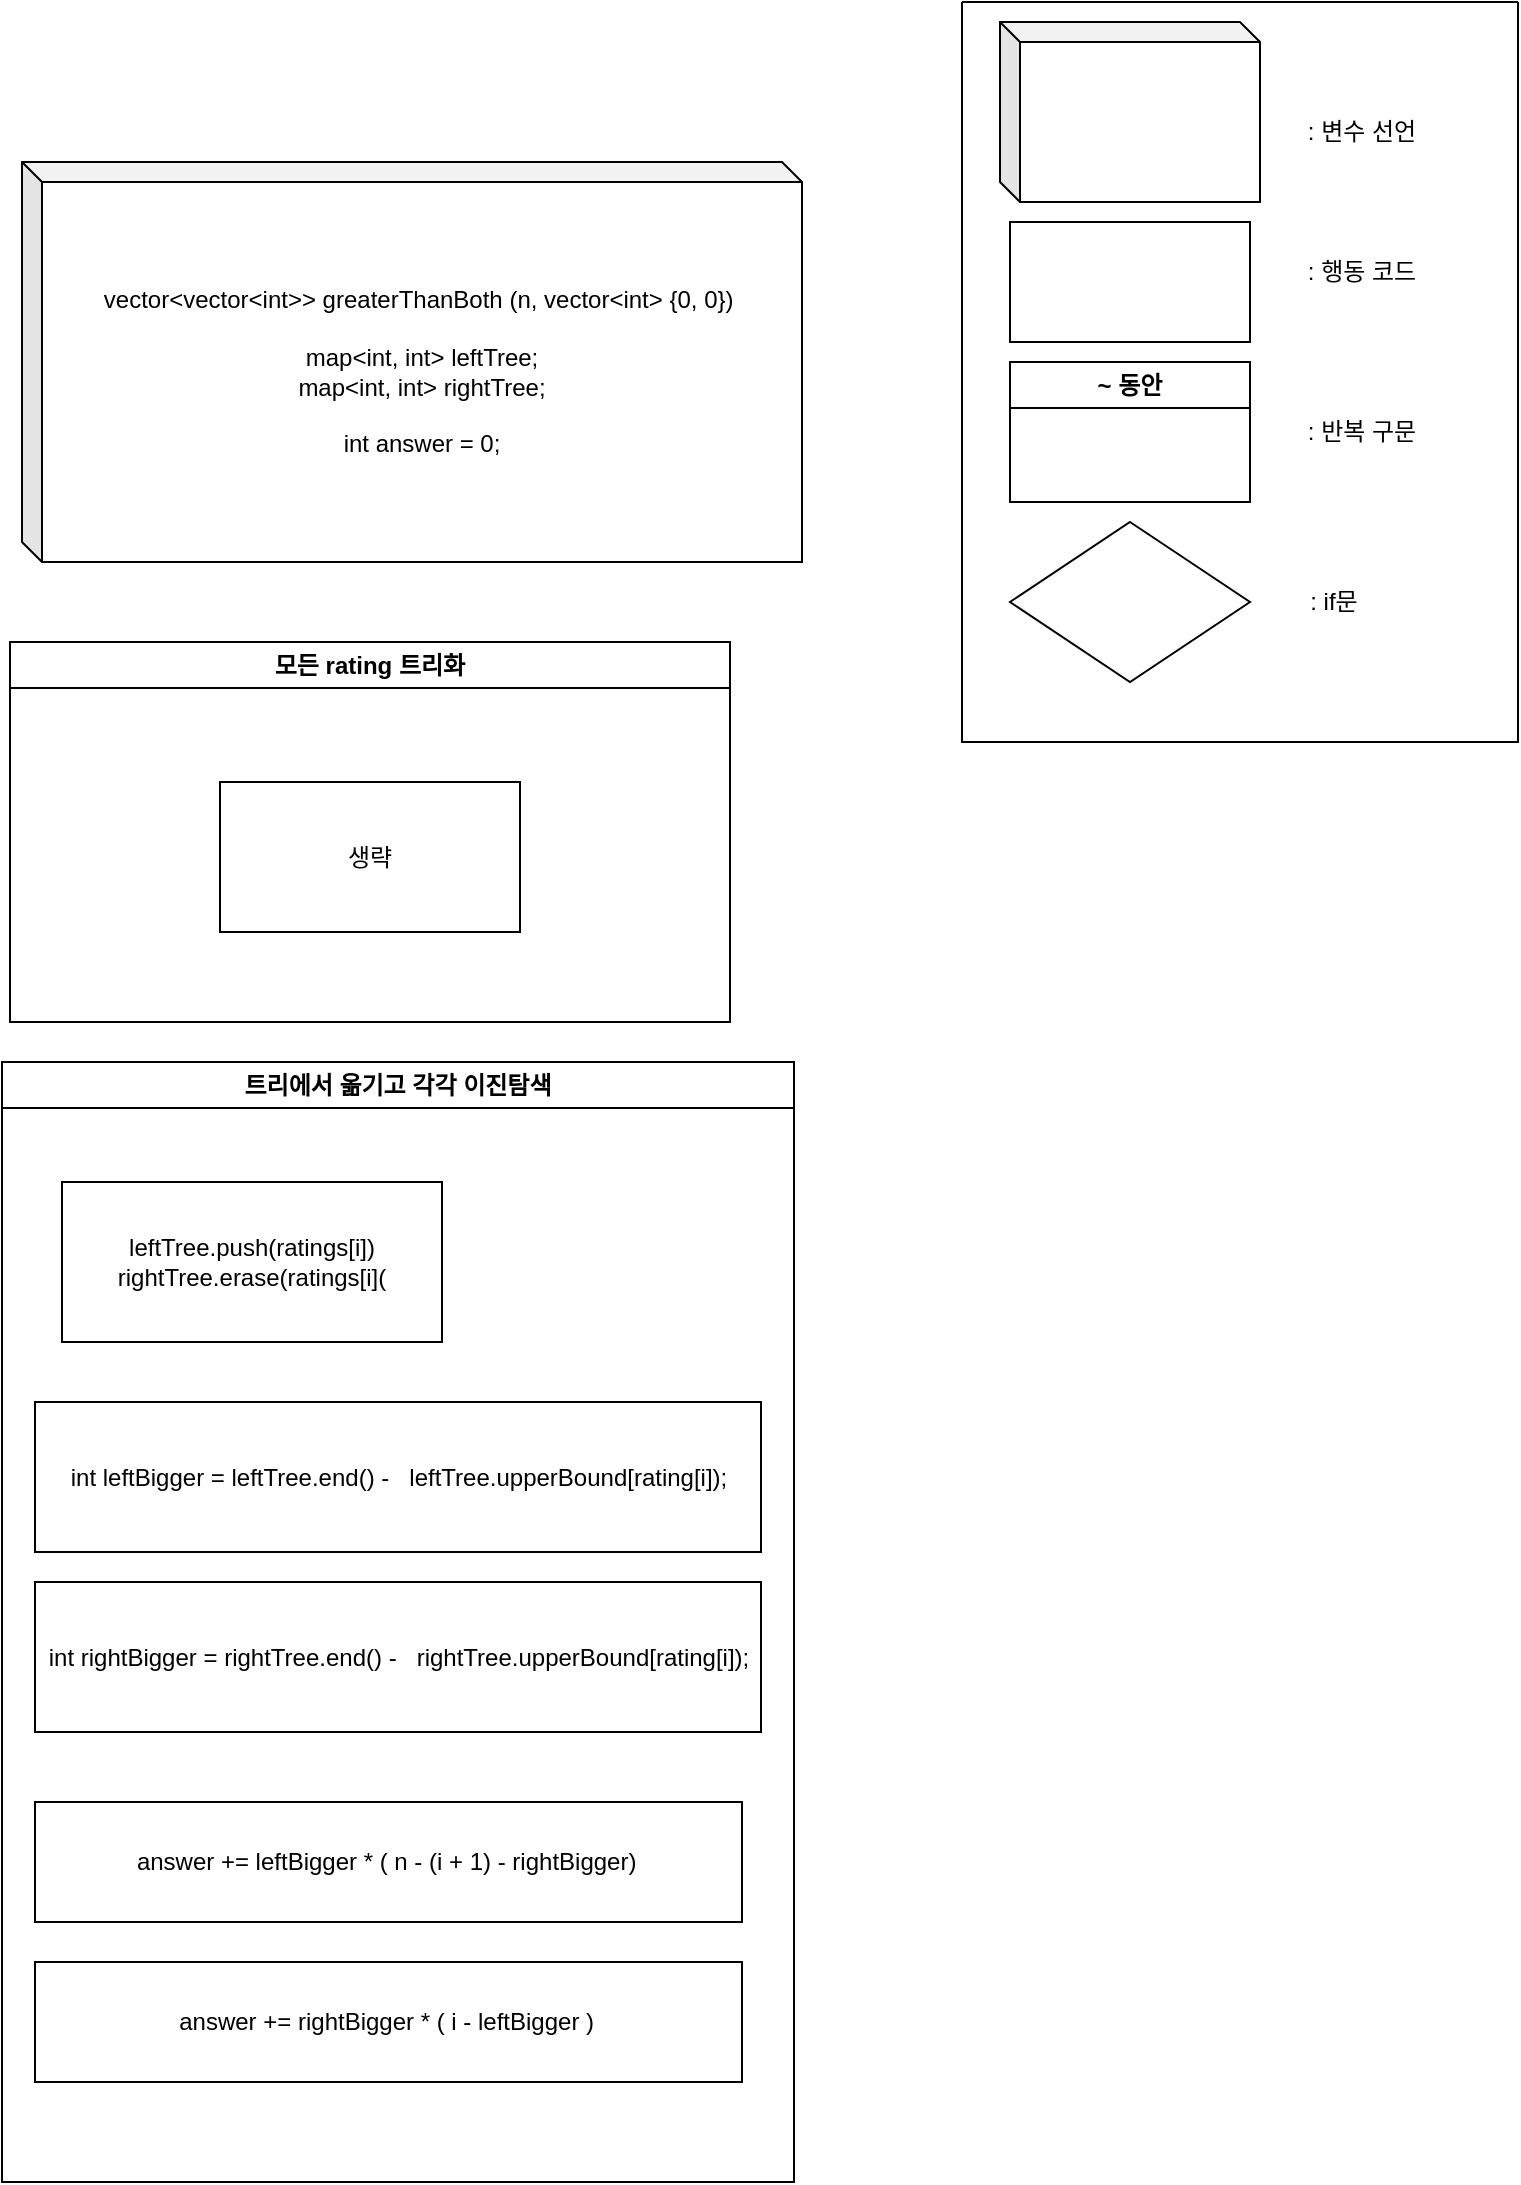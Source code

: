 <mxfile version="22.1.16" type="device">
  <diagram name="페이지-1" id="jGXqSnOzBgXEeUfqGWCp">
    <mxGraphModel dx="1660" dy="893" grid="1" gridSize="10" guides="1" tooltips="1" connect="1" arrows="1" fold="1" page="1" pageScale="1" pageWidth="827" pageHeight="1169" math="0" shadow="0">
      <root>
        <mxCell id="0" />
        <mxCell id="1" parent="0" />
        <mxCell id="ILIZZcfDt6ooHEabCgoL-2" value="" style="swimlane;startSize=0;" vertex="1" parent="1">
          <mxGeometry x="530" y="20" width="278" height="370" as="geometry" />
        </mxCell>
        <mxCell id="ILIZZcfDt6ooHEabCgoL-3" value=": 변수 선언" style="text;html=1;align=center;verticalAlign=middle;whiteSpace=wrap;rounded=0;" vertex="1" parent="ILIZZcfDt6ooHEabCgoL-2">
          <mxGeometry x="170" y="50" width="60" height="30" as="geometry" />
        </mxCell>
        <mxCell id="ILIZZcfDt6ooHEabCgoL-4" value="" style="rounded=0;whiteSpace=wrap;html=1;" vertex="1" parent="ILIZZcfDt6ooHEabCgoL-2">
          <mxGeometry x="24" y="110" width="120" height="60" as="geometry" />
        </mxCell>
        <mxCell id="ILIZZcfDt6ooHEabCgoL-5" value=": 행동 코드" style="text;html=1;align=center;verticalAlign=middle;whiteSpace=wrap;rounded=0;" vertex="1" parent="ILIZZcfDt6ooHEabCgoL-2">
          <mxGeometry x="170" y="120" width="60" height="30" as="geometry" />
        </mxCell>
        <mxCell id="ILIZZcfDt6ooHEabCgoL-6" value="~ 동안" style="swimlane;whiteSpace=wrap;html=1;" vertex="1" parent="ILIZZcfDt6ooHEabCgoL-2">
          <mxGeometry x="24" y="180" width="120" height="70" as="geometry" />
        </mxCell>
        <mxCell id="ILIZZcfDt6ooHEabCgoL-7" value=": 반복 구문" style="text;html=1;align=center;verticalAlign=middle;whiteSpace=wrap;rounded=0;" vertex="1" parent="ILIZZcfDt6ooHEabCgoL-2">
          <mxGeometry x="170" y="200" width="60" height="30" as="geometry" />
        </mxCell>
        <mxCell id="ILIZZcfDt6ooHEabCgoL-8" value="" style="rhombus;whiteSpace=wrap;html=1;" vertex="1" parent="ILIZZcfDt6ooHEabCgoL-2">
          <mxGeometry x="24" y="260" width="120" height="80" as="geometry" />
        </mxCell>
        <mxCell id="ILIZZcfDt6ooHEabCgoL-9" value=": if문" style="text;html=1;align=center;verticalAlign=middle;whiteSpace=wrap;rounded=0;" vertex="1" parent="ILIZZcfDt6ooHEabCgoL-2">
          <mxGeometry x="156" y="285" width="60" height="30" as="geometry" />
        </mxCell>
        <mxCell id="ILIZZcfDt6ooHEabCgoL-10" value="" style="shape=cube;whiteSpace=wrap;html=1;boundedLbl=1;backgroundOutline=1;darkOpacity=0.05;darkOpacity2=0.1;size=10;" vertex="1" parent="ILIZZcfDt6ooHEabCgoL-2">
          <mxGeometry x="19" y="10" width="130" height="90" as="geometry" />
        </mxCell>
        <mxCell id="ILIZZcfDt6ooHEabCgoL-11" value="vector&amp;lt;vector&amp;lt;int&amp;gt;&amp;gt; greaterThanBoth (n, vector&amp;lt;int&amp;gt; {0, 0})&amp;nbsp;&lt;br&gt;&lt;br&gt;map&amp;lt;int, int&amp;gt; leftTree;&lt;br&gt;map&amp;lt;int, int&amp;gt; rightTree;&lt;br&gt;&lt;br&gt;int answer = 0;" style="shape=cube;whiteSpace=wrap;html=1;boundedLbl=1;backgroundOutline=1;darkOpacity=0.05;darkOpacity2=0.1;size=10;" vertex="1" parent="1">
          <mxGeometry x="60" y="100" width="390" height="200" as="geometry" />
        </mxCell>
        <mxCell id="ILIZZcfDt6ooHEabCgoL-13" value="트리에서 옮기고 각각 이진탐색" style="swimlane;whiteSpace=wrap;html=1;" vertex="1" parent="1">
          <mxGeometry x="50" y="550" width="396" height="560" as="geometry" />
        </mxCell>
        <mxCell id="ILIZZcfDt6ooHEabCgoL-12" value="int leftBigger = leftTree.end() -&amp;nbsp; &amp;nbsp;leftTree.upperBound[rating[i]);" style="rounded=0;whiteSpace=wrap;html=1;" vertex="1" parent="ILIZZcfDt6ooHEabCgoL-13">
          <mxGeometry x="16.5" y="170" width="363" height="75" as="geometry" />
        </mxCell>
        <mxCell id="ILIZZcfDt6ooHEabCgoL-17" value="int rightBigger = rightTree.end() -&amp;nbsp; &amp;nbsp;rightTree.upperBound[rating[i]);" style="rounded=0;whiteSpace=wrap;html=1;" vertex="1" parent="ILIZZcfDt6ooHEabCgoL-13">
          <mxGeometry x="16.5" y="260" width="363" height="75" as="geometry" />
        </mxCell>
        <mxCell id="ILIZZcfDt6ooHEabCgoL-18" value="answer += leftBigger * ( n - (i + 1) - rightBigger)&amp;nbsp;" style="rounded=0;whiteSpace=wrap;html=1;" vertex="1" parent="ILIZZcfDt6ooHEabCgoL-13">
          <mxGeometry x="16.5" y="370" width="353.5" height="60" as="geometry" />
        </mxCell>
        <mxCell id="ILIZZcfDt6ooHEabCgoL-19" value="leftTree.push(ratings[i])&lt;br&gt;rightTree.erase(ratings[i](" style="rounded=0;whiteSpace=wrap;html=1;" vertex="1" parent="ILIZZcfDt6ooHEabCgoL-13">
          <mxGeometry x="30" y="60" width="190" height="80" as="geometry" />
        </mxCell>
        <mxCell id="ILIZZcfDt6ooHEabCgoL-25" value="answer += rightBigger * ( i - leftBigger )&amp;nbsp;" style="rounded=0;whiteSpace=wrap;html=1;" vertex="1" parent="ILIZZcfDt6ooHEabCgoL-13">
          <mxGeometry x="16.5" y="450" width="353.5" height="60" as="geometry" />
        </mxCell>
        <mxCell id="ILIZZcfDt6ooHEabCgoL-15" value="모든 rating 트리화" style="swimlane;whiteSpace=wrap;html=1;" vertex="1" parent="1">
          <mxGeometry x="54" y="340" width="360" height="190" as="geometry" />
        </mxCell>
        <mxCell id="ILIZZcfDt6ooHEabCgoL-16" value="생략" style="rounded=0;whiteSpace=wrap;html=1;" vertex="1" parent="ILIZZcfDt6ooHEabCgoL-15">
          <mxGeometry x="105" y="70" width="150" height="75" as="geometry" />
        </mxCell>
      </root>
    </mxGraphModel>
  </diagram>
</mxfile>
